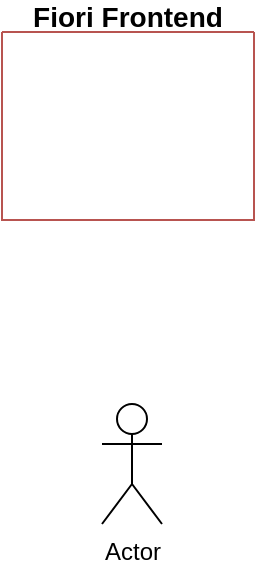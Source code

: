 <mxfile version="14.7.6" type="github">
  <diagram name="Page-1" id="2a216829-ef6e-dabb-86c1-c78162f3ba2b">
    <mxGraphModel dx="723" dy="367" grid="0" gridSize="10" guides="1" tooltips="1" connect="1" arrows="1" fold="1" page="1" pageScale="1" pageWidth="1169" pageHeight="827" background="none" math="0" shadow="0">
      <root>
        <mxCell id="0" />
        <mxCell id="1" parent="0" />
        <mxCell id="REXaPxcNixPqJUkJj-JM-1" value="Actor" style="shape=umlActor;verticalLabelPosition=bottom;verticalAlign=top;html=1;outlineConnect=0;" vertex="1" parent="1">
          <mxGeometry x="572" y="450" width="30" height="60" as="geometry" />
        </mxCell>
        <mxCell id="REXaPxcNixPqJUkJj-JM-2" value="Fiori Frontend&#xa;" style="swimlane;startSize=0;fontSize=14;fillColor=#f8cecc;strokeColor=#b85450;" vertex="1" parent="1">
          <mxGeometry x="522" y="264" width="126" height="94" as="geometry">
            <mxRectangle x="487" y="165" width="127" height="23" as="alternateBounds" />
          </mxGeometry>
        </mxCell>
      </root>
    </mxGraphModel>
  </diagram>
</mxfile>
